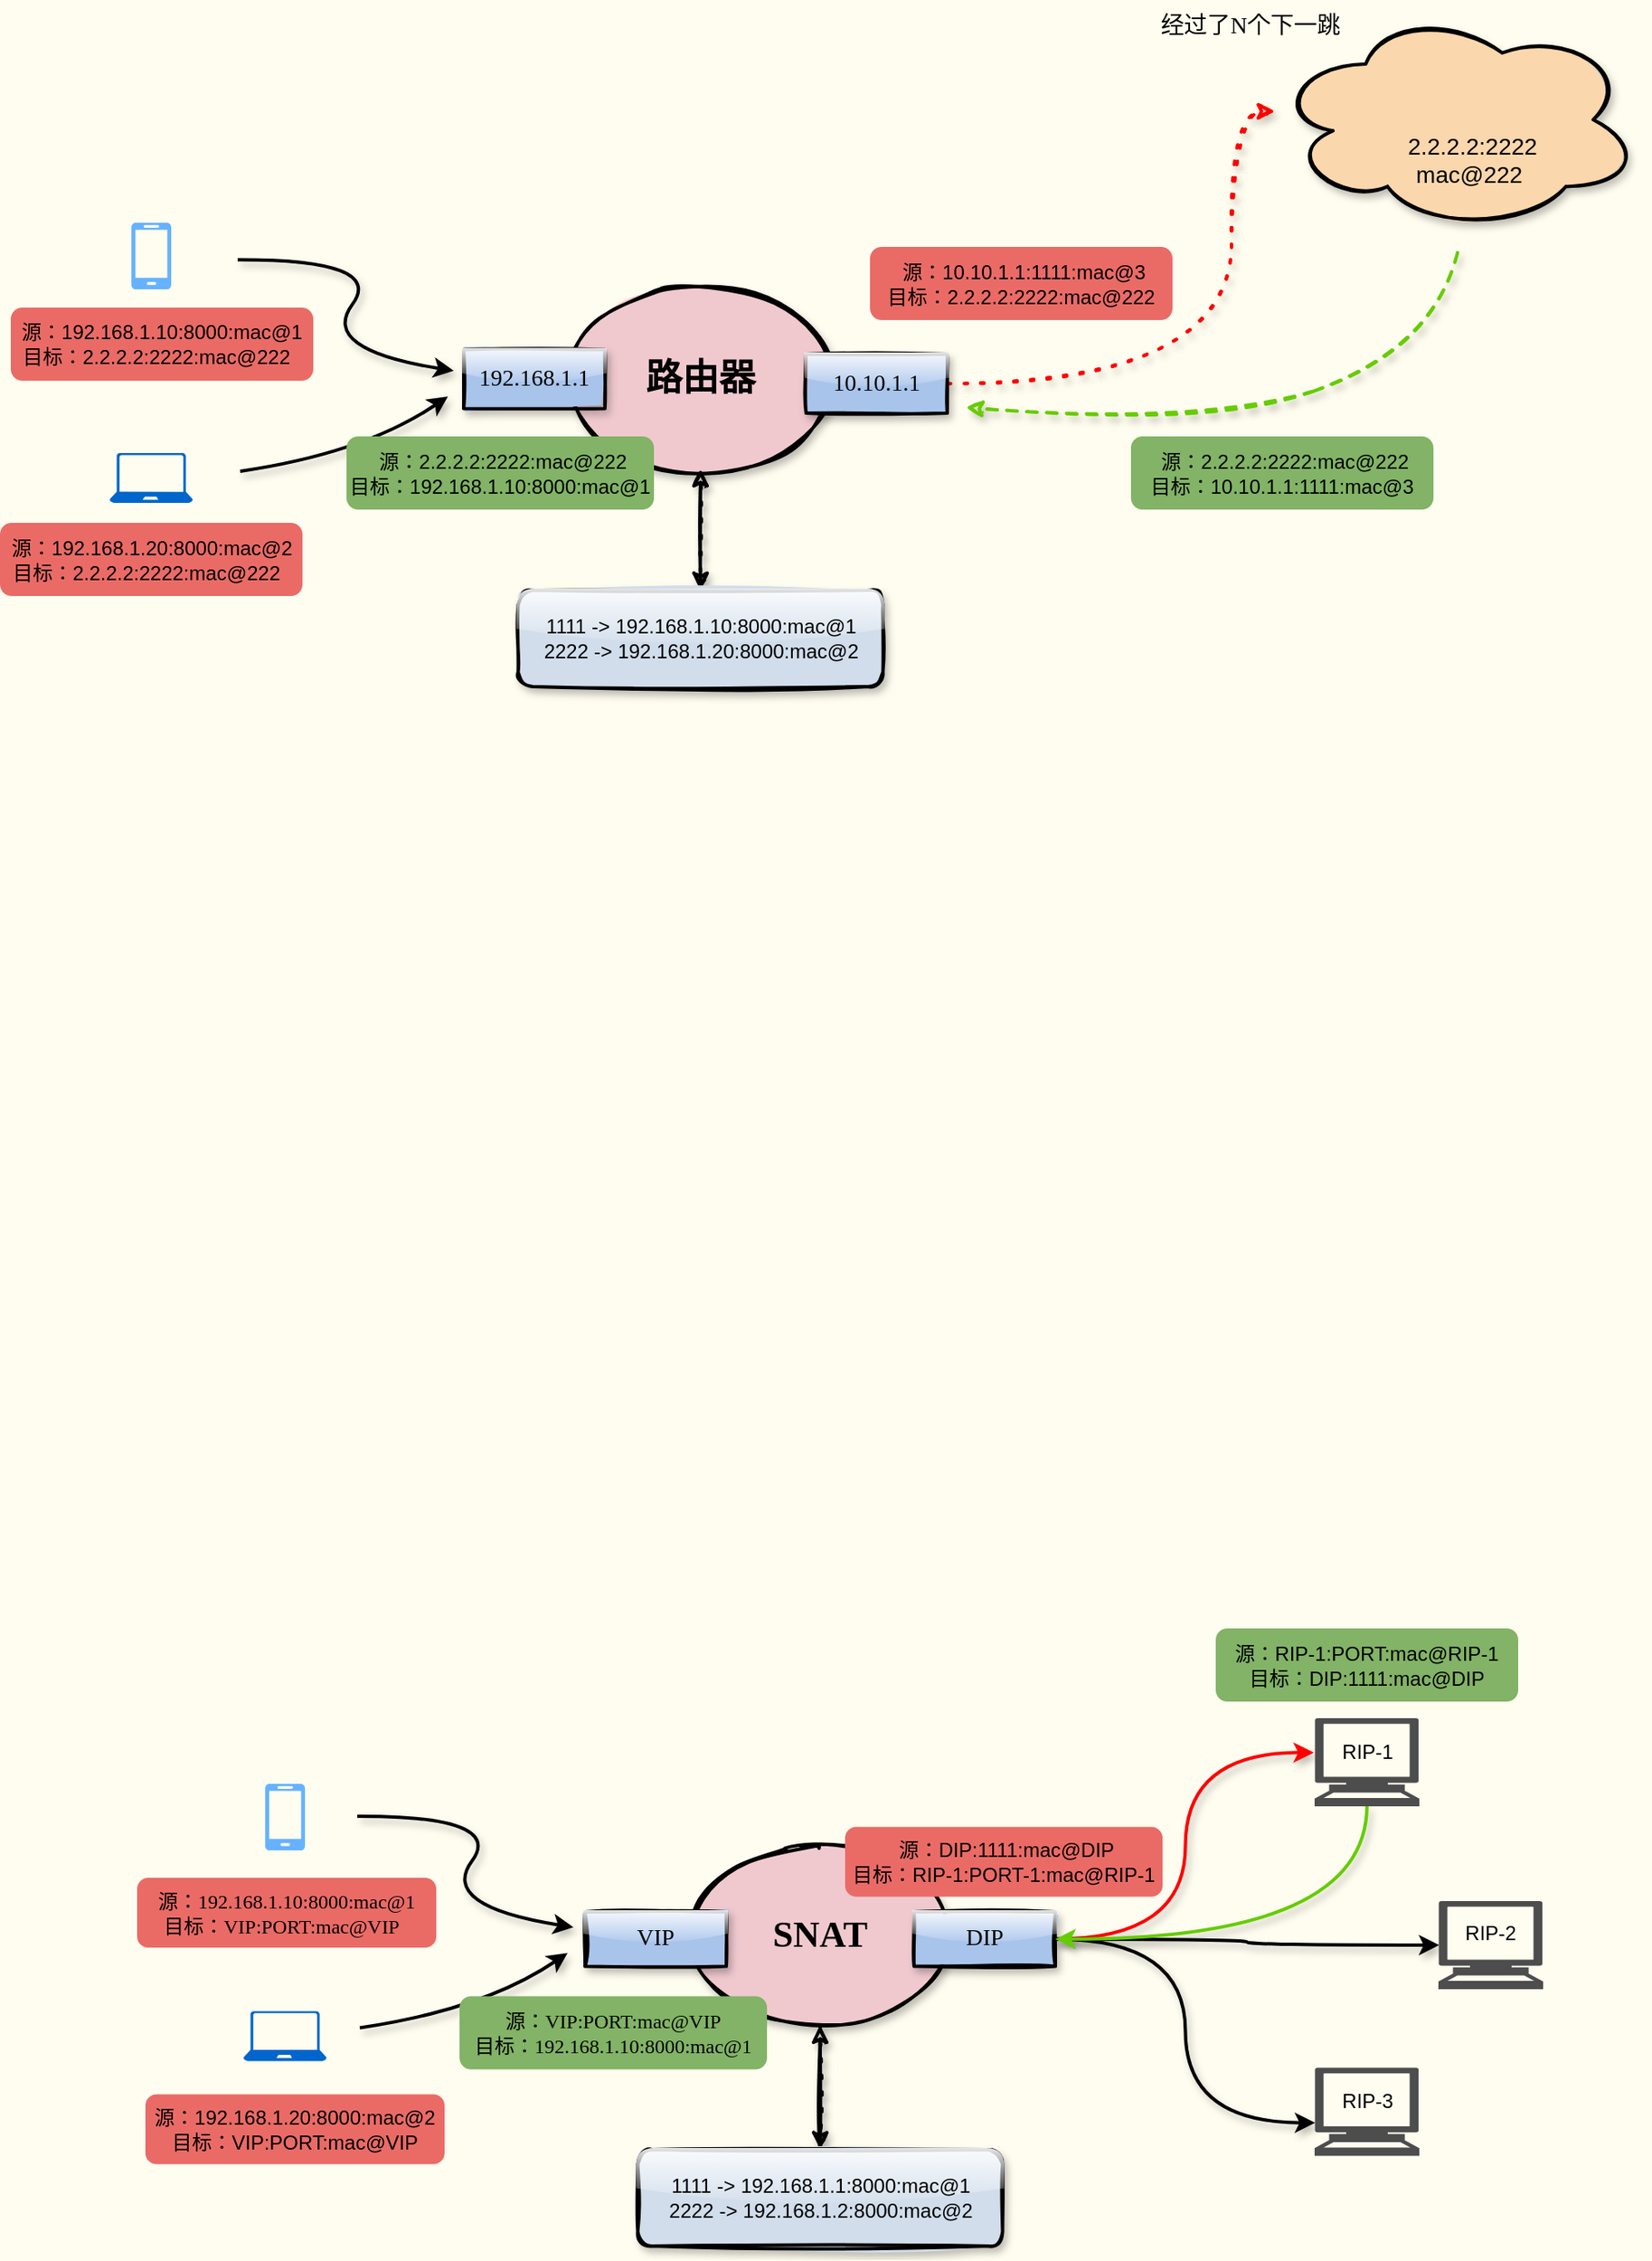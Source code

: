 <mxfile version="14.4.9" type="github">
  <diagram id="aZXABbXW0xjVB7LvO0f2" name="第 1 页">
    <mxGraphModel dx="982" dy="624" grid="0" gridSize="10" guides="1" tooltips="1" connect="1" arrows="1" fold="1" page="1" pageScale="1" pageWidth="1169" pageHeight="827" background="#FFFDF0" math="0" shadow="0">
      <root>
        <mxCell id="0" />
        <mxCell id="1" parent="0" />
        <mxCell id="kH6JTMU_E28Y3a_ak_Uv-8" value="" style="pointerEvents=1;shadow=0;dashed=0;html=1;strokeColor=none;labelPosition=center;verticalLabelPosition=bottom;verticalAlign=top;align=center;fillColor=#66B2FF;shape=mxgraph.azure.mobile" parent="1" vertex="1">
          <mxGeometry x="172" y="211" width="24" height="40" as="geometry" />
        </mxCell>
        <mxCell id="kH6JTMU_E28Y3a_ak_Uv-11" value="" style="aspect=fixed;pointerEvents=1;shadow=0;dashed=0;html=1;strokeColor=none;labelPosition=center;verticalLabelPosition=bottom;verticalAlign=top;align=center;fillColor=#0066CC;shape=mxgraph.azure.laptop" parent="1" vertex="1">
          <mxGeometry x="159" y="349.5" width="50" height="30" as="geometry" />
        </mxCell>
        <mxCell id="kH6JTMU_E28Y3a_ak_Uv-12" style="edgeStyle=orthogonalEdgeStyle;rounded=0;orthogonalLoop=1;jettySize=auto;html=1;exitX=0.5;exitY=1;exitDx=0;exitDy=0;exitPerimeter=0;" parent="1" source="kH6JTMU_E28Y3a_ak_Uv-11" target="kH6JTMU_E28Y3a_ak_Uv-11" edge="1">
          <mxGeometry relative="1" as="geometry" />
        </mxCell>
        <mxCell id="kH6JTMU_E28Y3a_ak_Uv-19" value="" style="curved=1;endArrow=classic;html=1;shadow=1;strokeWidth=2;" parent="1" edge="1">
          <mxGeometry width="50" height="50" relative="1" as="geometry">
            <mxPoint x="236" y="233.25" as="sourcePoint" />
            <mxPoint x="366" y="300" as="targetPoint" />
            <Array as="points">
              <mxPoint x="325" y="233" />
              <mxPoint x="285" y="287.25" />
            </Array>
          </mxGeometry>
        </mxCell>
        <mxCell id="kH6JTMU_E28Y3a_ak_Uv-20" value="" style="curved=1;endArrow=classic;html=1;shadow=1;strokeWidth=2;" parent="1" edge="1">
          <mxGeometry width="50" height="50" relative="1" as="geometry">
            <mxPoint x="237.5" y="360.5" as="sourcePoint" />
            <mxPoint x="362.5" y="315.5" as="targetPoint" />
            <Array as="points">
              <mxPoint x="312.5" y="349.5" />
            </Array>
          </mxGeometry>
        </mxCell>
        <mxCell id="kH6JTMU_E28Y3a_ak_Uv-25" value="&lt;div style=&quot;font-family: &amp;#34;helvetica&amp;#34; ; font-size: 12px&quot;&gt;&lt;br&gt;&lt;/div&gt;" style="text;html=1;strokeColor=none;fillColor=none;align=center;verticalAlign=middle;whiteSpace=wrap;rounded=0;shadow=1;glass=1;sketch=1;fontFamily=Tahoma;fontSize=14;" parent="1" vertex="1">
          <mxGeometry x="102" y="401" width="181" height="20" as="geometry" />
        </mxCell>
        <mxCell id="kH6JTMU_E28Y3a_ak_Uv-29" value="&lt;div style=&quot;font-family: &amp;#34;helvetica&amp;#34; ; font-size: 14px&quot;&gt;&lt;br&gt;&lt;/div&gt;" style="ellipse;shape=cloud;whiteSpace=wrap;html=1;shadow=1;strokeWidth=2;glass=0;sketch=1;fillWeight=-1;hachureGap=8;fillStyle=solid;fillColor=#fad7ac;" parent="1" vertex="1">
          <mxGeometry x="860" y="82" width="219" height="134" as="geometry" />
        </mxCell>
        <mxCell id="kH6JTMU_E28Y3a_ak_Uv-50" value="" style="edgeStyle=orthogonalEdgeStyle;curved=1;sketch=1;orthogonalLoop=1;jettySize=auto;html=1;shadow=1;dashed=1;dashPattern=1 4;strokeWidth=2;fontFamily=Tahoma;fontSize=14;" parent="1" source="kH6JTMU_E28Y3a_ak_Uv-33" target="kH6JTMU_E28Y3a_ak_Uv-49" edge="1">
          <mxGeometry relative="1" as="geometry" />
        </mxCell>
        <mxCell id="kH6JTMU_E28Y3a_ak_Uv-33" value="&lt;b&gt;&lt;font style=&quot;font-size: 22px&quot;&gt;路由器&lt;/font&gt;&lt;/b&gt;" style="ellipse;whiteSpace=wrap;html=1;shadow=1;glass=1;sketch=1;strokeWidth=2;fontFamily=Tahoma;fontSize=14;fillStyle=solid;fillColor=#f0c9cf;" parent="1" vertex="1">
          <mxGeometry x="436" y="251" width="157" height="108" as="geometry" />
        </mxCell>
        <mxCell id="kH6JTMU_E28Y3a_ak_Uv-35" value="192.168.1.1" style="rounded=0;whiteSpace=wrap;html=1;shadow=1;glass=1;sketch=1;strokeColor=#000000;strokeWidth=2;fontFamily=Tahoma;fontSize=14;fillStyle=solid;fillColor=#A9C4EB;" parent="1" vertex="1">
          <mxGeometry x="372" y="287.25" width="85" height="35.5" as="geometry" />
        </mxCell>
        <mxCell id="kH6JTMU_E28Y3a_ak_Uv-37" style="edgeStyle=orthogonalEdgeStyle;curved=1;sketch=1;orthogonalLoop=1;jettySize=auto;html=1;shadow=1;strokeWidth=2;fontFamily=Tahoma;fontSize=14;dashed=1;dashPattern=1 4;strokeColor=#FF0000;" parent="1" source="kH6JTMU_E28Y3a_ak_Uv-36" target="kH6JTMU_E28Y3a_ak_Uv-29" edge="1">
          <mxGeometry relative="1" as="geometry">
            <Array as="points">
              <mxPoint x="834" y="308" />
              <mxPoint x="834" y="144" />
            </Array>
          </mxGeometry>
        </mxCell>
        <mxCell id="kH6JTMU_E28Y3a_ak_Uv-36" value="10.10.1.1" style="rounded=0;whiteSpace=wrap;html=1;shadow=1;glass=1;sketch=1;strokeColor=#000000;strokeWidth=2;fontFamily=Tahoma;fontSize=14;fillStyle=solid;fillColor=#A9C4EB;" parent="1" vertex="1">
          <mxGeometry x="578" y="290" width="85" height="35.5" as="geometry" />
        </mxCell>
        <mxCell id="kH6JTMU_E28Y3a_ak_Uv-38" value="经过了N个下一跳&lt;br&gt;" style="text;html=1;align=center;verticalAlign=middle;resizable=0;points=[];autosize=1;fontSize=14;fontFamily=Tahoma;" parent="1" vertex="1">
          <mxGeometry x="786" y="82" width="117" height="21" as="geometry" />
        </mxCell>
        <mxCell id="kH6JTMU_E28Y3a_ak_Uv-43" value="&lt;div style=&quot;font-family: &amp;#34;helvetica&amp;#34; ; font-size: 12px&quot;&gt;&lt;br&gt;&lt;/div&gt;" style="text;html=1;strokeColor=none;fillColor=none;align=center;verticalAlign=middle;whiteSpace=wrap;rounded=0;shadow=1;glass=1;sketch=1;fontFamily=Tahoma;fontSize=14;" parent="1" vertex="1">
          <mxGeometry x="115" y="274" width="181" height="20" as="geometry" />
        </mxCell>
        <mxCell id="kH6JTMU_E28Y3a_ak_Uv-45" value="&lt;div style=&quot;font-family: &amp;#34;helvetica&amp;#34;&quot;&gt;2.2.2.2:2222&lt;/div&gt;&lt;div style=&quot;font-family: &amp;#34;helvetica&amp;#34;&quot;&gt;mac@222&amp;nbsp;&lt;/div&gt;" style="text;html=1;strokeColor=none;fillColor=none;align=center;verticalAlign=middle;whiteSpace=wrap;rounded=0;shadow=0;glass=0;sketch=0;fontFamily=Tahoma;fontSize=14;" parent="1" vertex="1">
          <mxGeometry x="959" y="164" width="40" height="17" as="geometry" />
        </mxCell>
        <mxCell id="kH6JTMU_E28Y3a_ak_Uv-46" value="" style="shape=image;html=1;verticalAlign=top;verticalLabelPosition=bottom;labelBackgroundColor=#ffffff;imageAspect=0;aspect=fixed;image=https://cdn4.iconfinder.com/data/icons/chinas-social-share-icons/256/cssi_taobao-128.png;rounded=0;shadow=0;glass=0;sketch=0;strokeColor=#000000;strokeWidth=2;fillColor=none;fontFamily=Tahoma;fontSize=14;" parent="1" vertex="1">
          <mxGeometry x="955" y="113" width="39" height="39" as="geometry" />
        </mxCell>
        <mxCell id="kH6JTMU_E28Y3a_ak_Uv-51" value="" style="sketch=1;orthogonalLoop=1;jettySize=auto;html=1;shadow=1;strokeWidth=2;fontFamily=Tahoma;fontSize=14;" parent="1" source="kH6JTMU_E28Y3a_ak_Uv-49" target="kH6JTMU_E28Y3a_ak_Uv-33" edge="1">
          <mxGeometry relative="1" as="geometry" />
        </mxCell>
        <mxCell id="kH6JTMU_E28Y3a_ak_Uv-49" value="&lt;div style=&quot;font-family: &amp;#34;helvetica&amp;#34; ; font-size: 12px&quot;&gt;1111 -&amp;gt; 192.168.1.10:8000:mac@1&lt;/div&gt;&lt;div style=&quot;font-family: &amp;#34;helvetica&amp;#34; ; font-size: 12px&quot;&gt;2222 -&amp;gt; 192.168.1.20:8000:mac@2&lt;br&gt;&lt;/div&gt;" style="whiteSpace=wrap;html=1;shadow=1;fontFamily=Tahoma;fontSize=14;strokeWidth=2;glass=1;sketch=1;fillStyle=solid;rounded=1;fillColor=#D1DDEB;" parent="1" vertex="1">
          <mxGeometry x="404.75" y="432" width="219.5" height="58" as="geometry" />
        </mxCell>
        <mxCell id="KS8ba3pGw0_D_sEXpfe7-1" value="&amp;nbsp;源：10.10.1.1:1111:mac@3&lt;br&gt;目标：2.2.2.2:2222:mac@222" style="rounded=1;whiteSpace=wrap;html=1;fillColor=#EA6B66;strokeColor=#EA6B66;" parent="1" vertex="1">
          <mxGeometry x="617" y="226" width="181" height="43" as="geometry" />
        </mxCell>
        <mxCell id="KS8ba3pGw0_D_sEXpfe7-6" value="" style="curved=1;endArrow=classic;html=1;strokeWidth=2;dashed=1;shadow=1;sketch=1;strokeColor=#66CC00;" parent="1" edge="1">
          <mxGeometry width="50" height="50" relative="1" as="geometry">
            <mxPoint x="970" y="229" as="sourcePoint" />
            <mxPoint x="674" y="322" as="targetPoint" />
            <Array as="points">
              <mxPoint x="955" y="290" />
              <mxPoint x="812" y="334.5" />
            </Array>
          </mxGeometry>
        </mxCell>
        <mxCell id="KS8ba3pGw0_D_sEXpfe7-2" value="&amp;nbsp;源：2.2.2.2:2222:mac@222&lt;br&gt;目标：10.10.1.1:1111:mac@3" style="rounded=1;whiteSpace=wrap;html=1;strokeColor=#82b366;fillColor=#82B366;" parent="1" vertex="1">
          <mxGeometry x="774" y="340" width="181" height="43" as="geometry" />
        </mxCell>
        <mxCell id="KS8ba3pGw0_D_sEXpfe7-7" value="" style="pointerEvents=1;shadow=0;dashed=0;html=1;strokeColor=none;labelPosition=center;verticalLabelPosition=bottom;verticalAlign=top;align=center;fillColor=#66B2FF;shape=mxgraph.azure.mobile" parent="1" vertex="1">
          <mxGeometry x="252.5" y="1150" width="24" height="40" as="geometry" />
        </mxCell>
        <mxCell id="KS8ba3pGw0_D_sEXpfe7-8" value="" style="aspect=fixed;pointerEvents=1;shadow=0;dashed=0;html=1;strokeColor=none;labelPosition=center;verticalLabelPosition=bottom;verticalAlign=top;align=center;fillColor=#0066CC;shape=mxgraph.azure.laptop" parent="1" vertex="1">
          <mxGeometry x="239.5" y="1286.74" width="50" height="30" as="geometry" />
        </mxCell>
        <mxCell id="KS8ba3pGw0_D_sEXpfe7-9" style="edgeStyle=orthogonalEdgeStyle;rounded=0;orthogonalLoop=1;jettySize=auto;html=1;exitX=0.5;exitY=1;exitDx=0;exitDy=0;exitPerimeter=0;" parent="1" source="KS8ba3pGw0_D_sEXpfe7-8" target="KS8ba3pGw0_D_sEXpfe7-8" edge="1">
          <mxGeometry relative="1" as="geometry" />
        </mxCell>
        <mxCell id="KS8ba3pGw0_D_sEXpfe7-10" value="" style="curved=1;endArrow=classic;html=1;shadow=1;strokeWidth=2;" parent="1" edge="1">
          <mxGeometry width="50" height="50" relative="1" as="geometry">
            <mxPoint x="308" y="1169.49" as="sourcePoint" />
            <mxPoint x="438" y="1236.24" as="targetPoint" />
            <Array as="points">
              <mxPoint x="397" y="1169.24" />
              <mxPoint x="357" y="1223.49" />
            </Array>
          </mxGeometry>
        </mxCell>
        <mxCell id="KS8ba3pGw0_D_sEXpfe7-11" value="" style="curved=1;endArrow=classic;html=1;shadow=1;strokeWidth=2;" parent="1" edge="1">
          <mxGeometry width="50" height="50" relative="1" as="geometry">
            <mxPoint x="309.5" y="1296.74" as="sourcePoint" />
            <mxPoint x="434.5" y="1251.74" as="targetPoint" />
            <Array as="points">
              <mxPoint x="384.5" y="1285.74" />
            </Array>
          </mxGeometry>
        </mxCell>
        <mxCell id="KS8ba3pGw0_D_sEXpfe7-12" value="&lt;div style=&quot;font-family: &amp;#34;helvetica&amp;#34; ; font-size: 12px&quot;&gt;&lt;br&gt;&lt;/div&gt;" style="text;html=1;strokeColor=none;fillColor=none;align=center;verticalAlign=middle;whiteSpace=wrap;rounded=0;shadow=1;glass=1;sketch=1;fontFamily=Tahoma;fontSize=14;" parent="1" vertex="1">
          <mxGeometry x="174" y="1337.24" width="181" height="20" as="geometry" />
        </mxCell>
        <mxCell id="KS8ba3pGw0_D_sEXpfe7-14" value="" style="edgeStyle=orthogonalEdgeStyle;curved=1;sketch=1;orthogonalLoop=1;jettySize=auto;html=1;shadow=1;dashed=1;dashPattern=1 4;strokeWidth=2;fontFamily=Tahoma;fontSize=14;" parent="1" source="KS8ba3pGw0_D_sEXpfe7-15" target="KS8ba3pGw0_D_sEXpfe7-24" edge="1">
          <mxGeometry relative="1" as="geometry" />
        </mxCell>
        <mxCell id="KS8ba3pGw0_D_sEXpfe7-15" value="&lt;b&gt;&lt;font style=&quot;font-size: 22px&quot;&gt;SNAT&lt;/font&gt;&lt;/b&gt;" style="ellipse;whiteSpace=wrap;html=1;shadow=1;glass=1;sketch=1;strokeWidth=2;fontFamily=Tahoma;fontSize=14;fillStyle=solid;fillColor=#f0c9cf;" parent="1" vertex="1">
          <mxGeometry x="508" y="1187.24" width="157" height="108" as="geometry" />
        </mxCell>
        <mxCell id="KS8ba3pGw0_D_sEXpfe7-16" value="VIP" style="rounded=0;whiteSpace=wrap;html=1;shadow=1;glass=1;sketch=1;strokeColor=#000000;strokeWidth=2;fontFamily=Tahoma;fontSize=14;fillStyle=solid;fillColor=#A9C4EB;" parent="1" vertex="1">
          <mxGeometry x="445" y="1227" width="85" height="32.75" as="geometry" />
        </mxCell>
        <mxCell id="KS8ba3pGw0_D_sEXpfe7-37" style="edgeStyle=orthogonalEdgeStyle;sketch=0;orthogonalLoop=1;jettySize=auto;html=1;exitX=1;exitY=0.5;exitDx=0;exitDy=0;entryX=-0.016;entryY=0.388;entryDx=0;entryDy=0;entryPerimeter=0;shadow=1;strokeWidth=2;curved=1;strokeColor=#FF0000;" parent="1" source="KS8ba3pGw0_D_sEXpfe7-18" target="KS8ba3pGw0_D_sEXpfe7-31" edge="1">
          <mxGeometry relative="1" as="geometry" />
        </mxCell>
        <mxCell id="KS8ba3pGw0_D_sEXpfe7-39" style="edgeStyle=orthogonalEdgeStyle;curved=1;sketch=0;orthogonalLoop=1;jettySize=auto;html=1;exitX=1;exitY=0.5;exitDx=0;exitDy=0;entryX=-0.003;entryY=0.627;entryDx=0;entryDy=0;entryPerimeter=0;shadow=1;strokeWidth=2;" parent="1" source="KS8ba3pGw0_D_sEXpfe7-18" target="KS8ba3pGw0_D_sEXpfe7-33" edge="1">
          <mxGeometry relative="1" as="geometry" />
        </mxCell>
        <mxCell id="KS8ba3pGw0_D_sEXpfe7-40" style="edgeStyle=orthogonalEdgeStyle;curved=1;sketch=0;orthogonalLoop=1;jettySize=auto;html=1;exitX=1;exitY=0.5;exitDx=0;exitDy=0;entryX=0;entryY=0.5;entryDx=0;entryDy=0;entryPerimeter=0;shadow=1;strokeWidth=2;" parent="1" source="KS8ba3pGw0_D_sEXpfe7-18" target="KS8ba3pGw0_D_sEXpfe7-32" edge="1">
          <mxGeometry relative="1" as="geometry" />
        </mxCell>
        <mxCell id="KS8ba3pGw0_D_sEXpfe7-18" value="DIP" style="rounded=0;whiteSpace=wrap;html=1;shadow=1;glass=1;sketch=1;strokeColor=#000000;strokeWidth=2;fontFamily=Tahoma;fontSize=14;fillStyle=solid;fillColor=#A9C4EB;" parent="1" vertex="1">
          <mxGeometry x="643" y="1227" width="85" height="32.75" as="geometry" />
        </mxCell>
        <mxCell id="KS8ba3pGw0_D_sEXpfe7-20" value="&lt;div style=&quot;font-family: &amp;#34;helvetica&amp;#34; ; font-size: 12px&quot;&gt;&lt;br&gt;&lt;/div&gt;" style="text;html=1;strokeColor=none;fillColor=none;align=center;verticalAlign=middle;whiteSpace=wrap;rounded=0;shadow=1;glass=1;sketch=1;fontFamily=Tahoma;fontSize=14;" parent="1" vertex="1">
          <mxGeometry x="187" y="1210.24" width="181" height="20" as="geometry" />
        </mxCell>
        <mxCell id="KS8ba3pGw0_D_sEXpfe7-23" value="" style="sketch=1;orthogonalLoop=1;jettySize=auto;html=1;shadow=1;strokeWidth=2;fontFamily=Tahoma;fontSize=14;" parent="1" source="KS8ba3pGw0_D_sEXpfe7-24" target="KS8ba3pGw0_D_sEXpfe7-15" edge="1">
          <mxGeometry relative="1" as="geometry" />
        </mxCell>
        <mxCell id="KS8ba3pGw0_D_sEXpfe7-24" value="&lt;div style=&quot;font-family: &amp;#34;helvetica&amp;#34; ; font-size: 12px&quot;&gt;1111 -&amp;gt; 192.168.1.1:8000:mac@1&lt;/div&gt;&lt;div style=&quot;font-family: &amp;#34;helvetica&amp;#34; ; font-size: 12px&quot;&gt;2222 -&amp;gt; 192.168.1.2:8000:mac@2&lt;br&gt;&lt;/div&gt;" style="whiteSpace=wrap;html=1;shadow=1;fontFamily=Tahoma;fontSize=14;strokeWidth=2;glass=1;sketch=1;fillStyle=solid;rounded=1;fillColor=#D1DDEB;" parent="1" vertex="1">
          <mxGeometry x="476.75" y="1370" width="219.5" height="58" as="geometry" />
        </mxCell>
        <mxCell id="CKirVxt9AXih6gvcn2mm-2" style="edgeStyle=orthogonalEdgeStyle;orthogonalLoop=1;jettySize=auto;html=1;exitX=0.5;exitY=1;exitDx=0;exitDy=0;exitPerimeter=0;entryX=1;entryY=0.5;entryDx=0;entryDy=0;strokeWidth=2;curved=1;shadow=1;strokeColor=#66CC00;" parent="1" source="KS8ba3pGw0_D_sEXpfe7-31" target="KS8ba3pGw0_D_sEXpfe7-18" edge="1">
          <mxGeometry relative="1" as="geometry" />
        </mxCell>
        <mxCell id="KS8ba3pGw0_D_sEXpfe7-31" value="" style="shape=mxgraph.signs.tech.computer;html=1;pointerEvents=1;verticalLabelPosition=bottom;verticalAlign=top;align=center;labelBackgroundColor=none;fontColor=#ffffff;fillColor=#4D4D4D;strokeColor=#4D4D4D;" parent="1" vertex="1">
          <mxGeometry x="884.5" y="1111" width="62" height="52" as="geometry" />
        </mxCell>
        <mxCell id="KS8ba3pGw0_D_sEXpfe7-32" value="" style="shape=mxgraph.signs.tech.computer;html=1;pointerEvents=1;verticalLabelPosition=bottom;verticalAlign=top;align=center;labelBackgroundColor=none;fontColor=#ffffff;fillColor=#4D4D4D;strokeColor=#4D4D4D;" parent="1" vertex="1">
          <mxGeometry x="959" y="1221" width="62" height="52" as="geometry" />
        </mxCell>
        <mxCell id="KS8ba3pGw0_D_sEXpfe7-33" value="" style="shape=mxgraph.signs.tech.computer;html=1;pointerEvents=1;verticalLabelPosition=bottom;verticalAlign=top;align=center;labelBackgroundColor=none;fontColor=#ffffff;fillColor=#4D4D4D;strokeColor=#4D4D4D;" parent="1" vertex="1">
          <mxGeometry x="884.5" y="1321.24" width="62" height="52" as="geometry" />
        </mxCell>
        <mxCell id="KS8ba3pGw0_D_sEXpfe7-34" value="&lt;meta charset=&quot;utf-8&quot;&gt;&lt;span style=&quot;color: rgb(0, 0, 0); font-family: helvetica; font-size: 12px; font-style: normal; font-weight: 400; letter-spacing: normal; text-align: center; text-indent: 0px; text-transform: none; word-spacing: 0px; display: inline; float: none;&quot;&gt;RIP-1&lt;/span&gt;" style="text;html=1;strokeColor=none;fillColor=none;align=center;verticalAlign=middle;whiteSpace=wrap;rounded=0;labelBackgroundColor=none;" parent="1" vertex="1">
          <mxGeometry x="895.5" y="1121" width="40" height="20" as="geometry" />
        </mxCell>
        <mxCell id="KS8ba3pGw0_D_sEXpfe7-35" value="&lt;span style=&quot;color: rgb(0, 0, 0); font-family: helvetica; font-size: 12px; font-style: normal; font-weight: 400; letter-spacing: normal; text-align: center; text-indent: 0px; text-transform: none; word-spacing: 0px; display: inline; float: none;&quot;&gt;RIP-2&lt;/span&gt;" style="text;html=1;strokeColor=none;fillColor=none;align=center;verticalAlign=middle;whiteSpace=wrap;rounded=0;labelBackgroundColor=none;" parent="1" vertex="1">
          <mxGeometry x="970" y="1230" width="40" height="20" as="geometry" />
        </mxCell>
        <mxCell id="KS8ba3pGw0_D_sEXpfe7-36" value="&lt;span style=&quot;color: rgb(0, 0, 0); font-family: helvetica; font-size: 12px; font-style: normal; font-weight: 400; letter-spacing: normal; text-align: center; text-indent: 0px; text-transform: none; word-spacing: 0px; display: inline; float: none;&quot;&gt;RIP-3&lt;/span&gt;" style="text;html=1;strokeColor=none;fillColor=none;align=center;verticalAlign=middle;whiteSpace=wrap;rounded=0;labelBackgroundColor=none;" parent="1" vertex="1">
          <mxGeometry x="895.5" y="1331.24" width="40" height="20" as="geometry" />
        </mxCell>
        <mxCell id="Jqt6L4afMxIvU_oEihli-2" value="&amp;nbsp;源：DIP:1111:mac@DIP&lt;br&gt;目标：RIP-1:PORT-1:mac@RIP-1" style="rounded=1;whiteSpace=wrap;html=1;fillColor=#EA6B66;strokeColor=#EA6B66;" parent="1" vertex="1">
          <mxGeometry x="602" y="1176.38" width="190" height="41" as="geometry" />
        </mxCell>
        <mxCell id="Jqt6L4afMxIvU_oEihli-3" value="源：RIP-1:PORT:mac@RIP-1&lt;br&gt;目标：DIP:1111:mac@DIP" style="rounded=1;whiteSpace=wrap;html=1;strokeColor=#82b366;fillColor=#82B366;" parent="1" vertex="1">
          <mxGeometry x="825" y="1057" width="181" height="43" as="geometry" />
        </mxCell>
        <mxCell id="Up5Hg4C9qiRlz4sdV8s6-1" value="&lt;div style=&quot;&quot;&gt;源：192.168.1.10:8000:mac@1&lt;/div&gt;&lt;div style=&quot;&quot;&gt;目标：VIP:PORT:mac@VIP&amp;nbsp;&amp;nbsp;&lt;/div&gt;" style="rounded=1;whiteSpace=wrap;html=1;fillColor=#EA6B66;strokeColor=#EA6B66;fontFamily=Tahoma;" parent="1" vertex="1">
          <mxGeometry x="176" y="1207" width="179" height="41" as="geometry" />
        </mxCell>
        <mxCell id="Up5Hg4C9qiRlz4sdV8s6-2" value="&lt;div style=&quot;font-family: &amp;#34;helvetica&amp;#34;&quot;&gt;源：192.168.1.20:8000:mac@2&lt;/div&gt;&lt;span style=&quot;font-family: &amp;#34;helvetica&amp;#34;&quot;&gt;目标：VIP:PORT:mac@VIP&lt;br&gt;&lt;/span&gt;" style="rounded=1;whiteSpace=wrap;html=1;fillColor=#EA6B66;strokeColor=#EA6B66;fontFamily=Tahoma;" parent="1" vertex="1">
          <mxGeometry x="181" y="1337.24" width="179" height="41" as="geometry" />
        </mxCell>
        <mxCell id="UThGYvdOV8jNPhE8cwZ5-1" value="源：&lt;span style=&quot;font-family: &amp;#34;tahoma&amp;#34;&quot;&gt;VIP:PORT:mac@VIP&lt;/span&gt;&lt;br&gt;目标：&lt;span style=&quot;font-family: &amp;#34;tahoma&amp;#34;&quot;&gt;192.168.1.10:8000:mac@1&lt;/span&gt;" style="rounded=1;whiteSpace=wrap;html=1;strokeColor=#82b366;fillColor=#82B366;" parent="1" vertex="1">
          <mxGeometry x="370" y="1278.24" width="184" height="43" as="geometry" />
        </mxCell>
        <mxCell id="UThGYvdOV8jNPhE8cwZ5-2" value="&lt;div style=&quot;font-family: &amp;#34;helvetica&amp;#34;&quot;&gt;源：192.168.1.10:8000:mac@1&lt;/div&gt;&lt;div style=&quot;font-family: &amp;#34;helvetica&amp;#34;&quot;&gt;目标：2.2.2.2:2222:mac@222&amp;nbsp;&amp;nbsp;&lt;/div&gt;" style="rounded=1;whiteSpace=wrap;html=1;fillColor=#EA6B66;strokeColor=#EA6B66;" parent="1" vertex="1">
          <mxGeometry x="100" y="262.5" width="181" height="43" as="geometry" />
        </mxCell>
        <mxCell id="UThGYvdOV8jNPhE8cwZ5-3" value="&lt;div style=&quot;font-family: &amp;#34;helvetica&amp;#34;&quot;&gt;&lt;div&gt;源：192.168.1.20:8000:mac@2&lt;/div&gt;&lt;div&gt;目标：2.2.2.2:2222:mac@222&amp;nbsp;&amp;nbsp;&lt;/div&gt;&lt;/div&gt;" style="rounded=1;whiteSpace=wrap;html=1;fillColor=#EA6B66;strokeColor=#EA6B66;" parent="1" vertex="1">
          <mxGeometry x="93.5" y="392" width="181" height="43" as="geometry" />
        </mxCell>
        <mxCell id="UThGYvdOV8jNPhE8cwZ5-5" value="&amp;nbsp;源：2.2.2.2:2222:mac@222&lt;br&gt;目标：&lt;span style=&quot;font-family: &amp;#34;helvetica&amp;#34;&quot;&gt;192.168.1.10:8000:mac@1&lt;/span&gt;" style="rounded=1;whiteSpace=wrap;html=1;strokeColor=#82b366;fillColor=#82B366;" parent="1" vertex="1">
          <mxGeometry x="302" y="340" width="184" height="43" as="geometry" />
        </mxCell>
      </root>
    </mxGraphModel>
  </diagram>
</mxfile>
